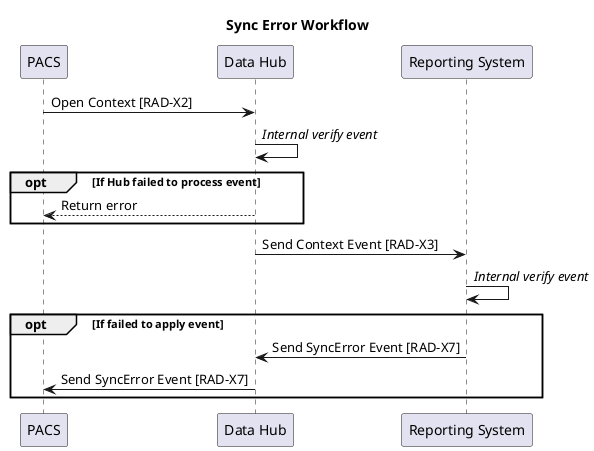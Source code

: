@startuml syncerror

title Sync Error Workflow

participant "PACS" as PACS
participant "Data Hub" as Hub
participant "Reporting System" as Report

PACS->Hub: Open Context [RAD-X2]
Hub->Hub: //Internal verify event//
opt If Hub failed to process event
Hub-->PACS: Return error
end opt

Hub->Report: Send Context Event [RAD-X3]
Report->Report: //Internal verify event//
opt If failed to apply event
Report->Hub: Send SyncError Event [RAD-X7]
Hub->PACS: Send SyncError Event [RAD-X7]
end opt

@enduml